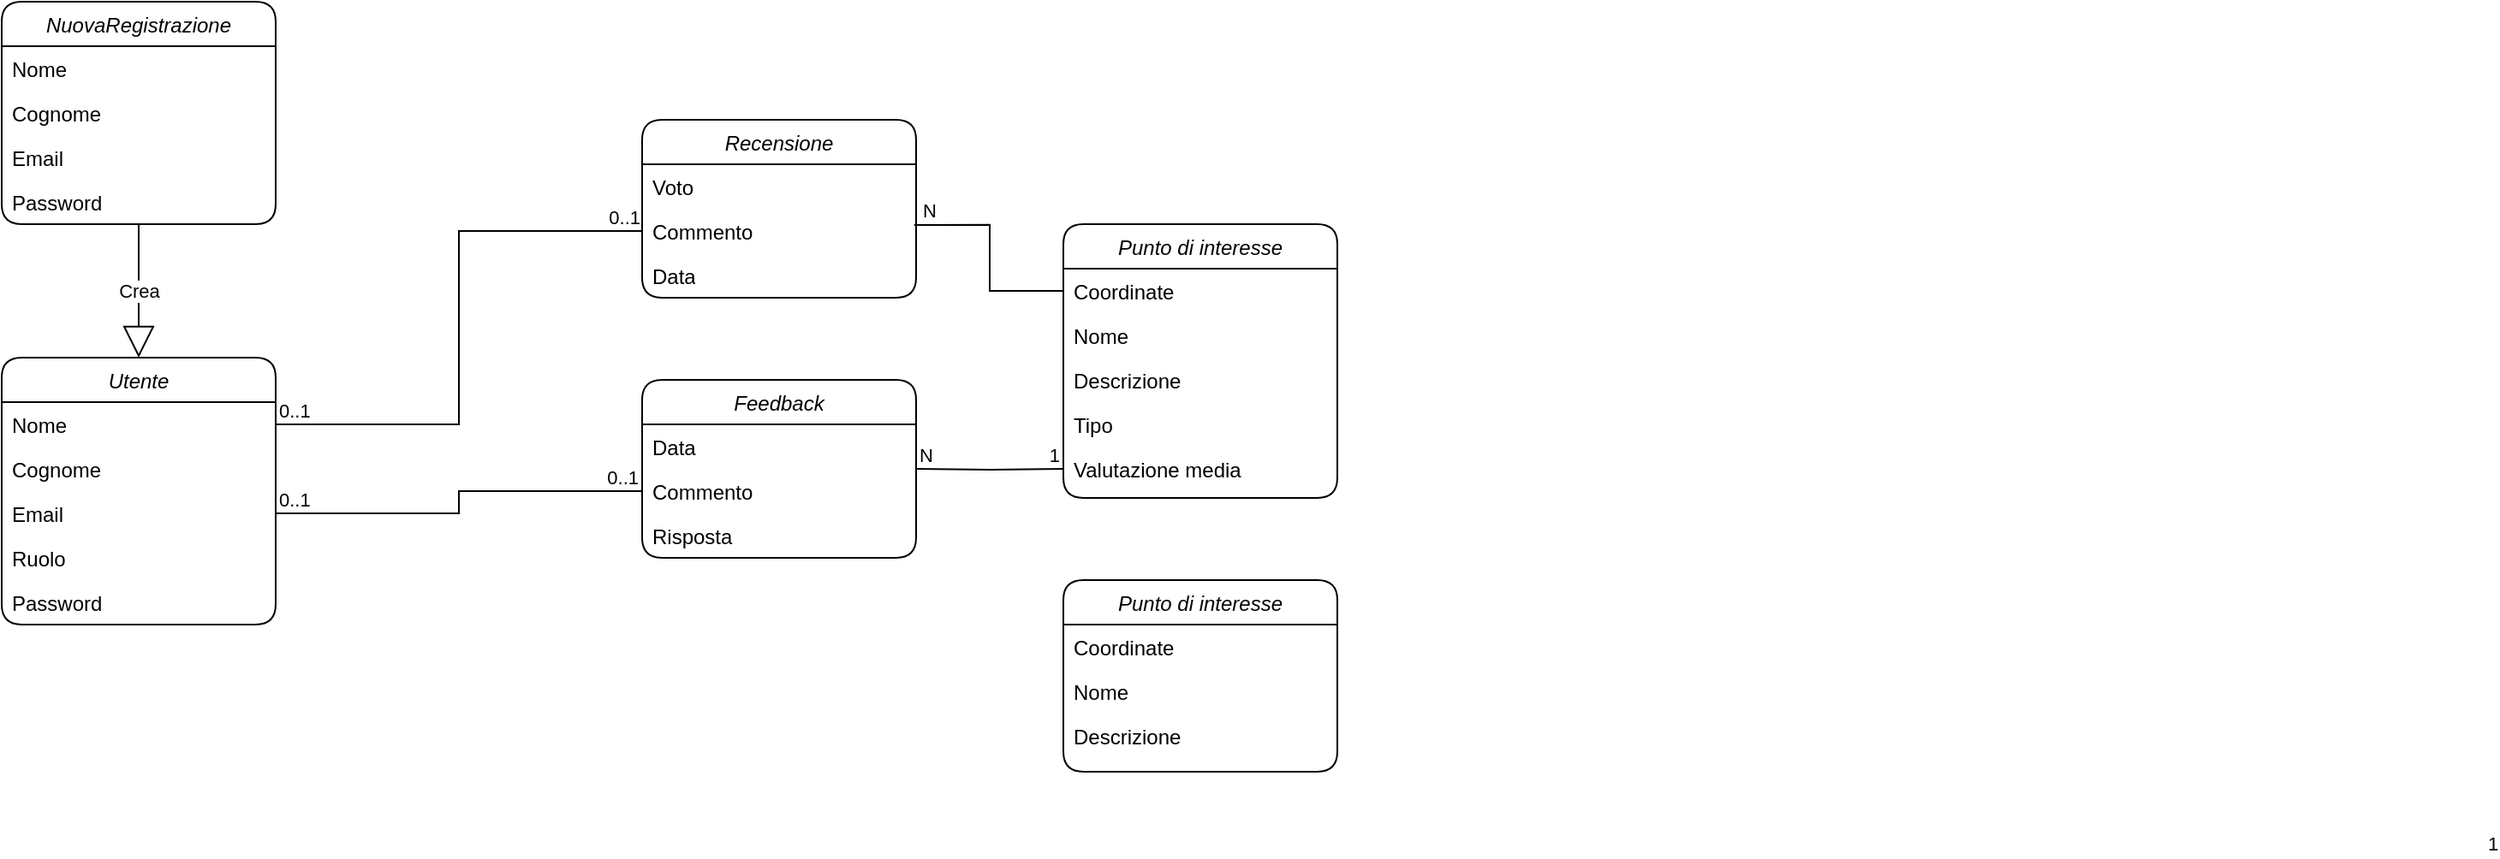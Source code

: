 <mxfile version="26.0.2">
  <diagram id="C5RBs43oDa-KdzZeNtuy" name="Page-1">
    <mxGraphModel dx="988" dy="1711" grid="1" gridSize="10" guides="1" tooltips="1" connect="1" arrows="1" fold="1" page="1" pageScale="1" pageWidth="827" pageHeight="1169" math="0" shadow="0">
      <root>
        <mxCell id="WIyWlLk6GJQsqaUBKTNV-0" />
        <mxCell id="WIyWlLk6GJQsqaUBKTNV-1" parent="WIyWlLk6GJQsqaUBKTNV-0" />
        <mxCell id="zkfFHV4jXpPFQw0GAbJ--0" value="Utente" style="swimlane;fontStyle=2;align=center;verticalAlign=top;childLayout=stackLayout;horizontal=1;startSize=26;horizontalStack=0;resizeParent=1;resizeLast=0;collapsible=1;marginBottom=0;rounded=1;shadow=0;strokeWidth=1;glass=0;swimlaneLine=1;" parent="WIyWlLk6GJQsqaUBKTNV-1" vertex="1">
          <mxGeometry x="40" y="118" width="160" height="156" as="geometry">
            <mxRectangle x="230" y="140" width="160" height="26" as="alternateBounds" />
          </mxGeometry>
        </mxCell>
        <mxCell id="zkfFHV4jXpPFQw0GAbJ--1" value="Nome" style="text;align=left;verticalAlign=top;spacingLeft=4;spacingRight=4;overflow=hidden;rotatable=0;points=[[0,0.5],[1,0.5]];portConstraint=eastwest;" parent="zkfFHV4jXpPFQw0GAbJ--0" vertex="1">
          <mxGeometry y="26" width="160" height="26" as="geometry" />
        </mxCell>
        <mxCell id="zkfFHV4jXpPFQw0GAbJ--2" value="Cognome" style="text;align=left;verticalAlign=top;spacingLeft=4;spacingRight=4;overflow=hidden;rotatable=0;points=[[0,0.5],[1,0.5]];portConstraint=eastwest;rounded=0;shadow=0;html=0;" parent="zkfFHV4jXpPFQw0GAbJ--0" vertex="1">
          <mxGeometry y="52" width="160" height="26" as="geometry" />
        </mxCell>
        <mxCell id="zkfFHV4jXpPFQw0GAbJ--3" value="Email" style="text;align=left;verticalAlign=top;spacingLeft=4;spacingRight=4;overflow=hidden;rotatable=0;points=[[0,0.5],[1,0.5]];portConstraint=eastwest;rounded=0;shadow=0;html=0;" parent="zkfFHV4jXpPFQw0GAbJ--0" vertex="1">
          <mxGeometry y="78" width="160" height="26" as="geometry" />
        </mxCell>
        <mxCell id="IHrfx9qahFb3z8Zhkl-v-51" value="Ruolo" style="text;strokeColor=none;fillColor=none;align=left;verticalAlign=top;spacingLeft=4;spacingRight=4;overflow=hidden;rotatable=0;points=[[0,0.5],[1,0.5]];portConstraint=eastwest;whiteSpace=wrap;html=1;" vertex="1" parent="zkfFHV4jXpPFQw0GAbJ--0">
          <mxGeometry y="104" width="160" height="26" as="geometry" />
        </mxCell>
        <mxCell id="IHrfx9qahFb3z8Zhkl-v-5" value="Password" style="text;strokeColor=none;fillColor=none;align=left;verticalAlign=top;spacingLeft=4;spacingRight=4;overflow=hidden;rotatable=0;points=[[0,0.5],[1,0.5]];portConstraint=eastwest;whiteSpace=wrap;html=1;" vertex="1" parent="zkfFHV4jXpPFQw0GAbJ--0">
          <mxGeometry y="130" width="160" height="26" as="geometry" />
        </mxCell>
        <mxCell id="IHrfx9qahFb3z8Zhkl-v-7" value="NuovaRegistrazione" style="swimlane;fontStyle=2;align=center;verticalAlign=top;childLayout=stackLayout;horizontal=1;startSize=26;horizontalStack=0;resizeParent=1;resizeLast=0;collapsible=1;marginBottom=0;rounded=1;shadow=0;strokeWidth=1;glass=0;swimlaneLine=1;" vertex="1" parent="WIyWlLk6GJQsqaUBKTNV-1">
          <mxGeometry x="40" y="-90" width="160" height="130" as="geometry">
            <mxRectangle x="230" y="140" width="160" height="26" as="alternateBounds" />
          </mxGeometry>
        </mxCell>
        <mxCell id="IHrfx9qahFb3z8Zhkl-v-8" value="Nome" style="text;align=left;verticalAlign=top;spacingLeft=4;spacingRight=4;overflow=hidden;rotatable=0;points=[[0,0.5],[1,0.5]];portConstraint=eastwest;" vertex="1" parent="IHrfx9qahFb3z8Zhkl-v-7">
          <mxGeometry y="26" width="160" height="26" as="geometry" />
        </mxCell>
        <mxCell id="IHrfx9qahFb3z8Zhkl-v-9" value="Cognome" style="text;align=left;verticalAlign=top;spacingLeft=4;spacingRight=4;overflow=hidden;rotatable=0;points=[[0,0.5],[1,0.5]];portConstraint=eastwest;rounded=0;shadow=0;html=0;" vertex="1" parent="IHrfx9qahFb3z8Zhkl-v-7">
          <mxGeometry y="52" width="160" height="26" as="geometry" />
        </mxCell>
        <mxCell id="IHrfx9qahFb3z8Zhkl-v-10" value="Email" style="text;align=left;verticalAlign=top;spacingLeft=4;spacingRight=4;overflow=hidden;rotatable=0;points=[[0,0.5],[1,0.5]];portConstraint=eastwest;rounded=0;shadow=0;html=0;" vertex="1" parent="IHrfx9qahFb3z8Zhkl-v-7">
          <mxGeometry y="78" width="160" height="26" as="geometry" />
        </mxCell>
        <mxCell id="IHrfx9qahFb3z8Zhkl-v-11" value="Password" style="text;strokeColor=none;fillColor=none;align=left;verticalAlign=top;spacingLeft=4;spacingRight=4;overflow=hidden;rotatable=0;points=[[0,0.5],[1,0.5]];portConstraint=eastwest;whiteSpace=wrap;html=1;" vertex="1" parent="IHrfx9qahFb3z8Zhkl-v-7">
          <mxGeometry y="104" width="160" height="26" as="geometry" />
        </mxCell>
        <mxCell id="IHrfx9qahFb3z8Zhkl-v-12" value="Crea" style="endArrow=block;endSize=16;endFill=0;html=1;rounded=0;entryX=0.5;entryY=0;entryDx=0;entryDy=0;exitX=0.5;exitY=1;exitDx=0;exitDy=0;" edge="1" parent="WIyWlLk6GJQsqaUBKTNV-1" source="IHrfx9qahFb3z8Zhkl-v-7" target="zkfFHV4jXpPFQw0GAbJ--0">
          <mxGeometry width="160" relative="1" as="geometry">
            <mxPoint x="70" y="90" as="sourcePoint" />
            <mxPoint x="230" y="90" as="targetPoint" />
          </mxGeometry>
        </mxCell>
        <mxCell id="IHrfx9qahFb3z8Zhkl-v-13" value="Punto di interesse" style="swimlane;fontStyle=2;align=center;verticalAlign=top;childLayout=stackLayout;horizontal=1;startSize=26;horizontalStack=0;resizeParent=1;resizeLast=0;collapsible=1;marginBottom=0;rounded=1;shadow=0;strokeWidth=1;glass=0;swimlaneLine=1;" vertex="1" parent="WIyWlLk6GJQsqaUBKTNV-1">
          <mxGeometry x="660" y="40" width="160" height="160" as="geometry">
            <mxRectangle x="470" y="30" width="160" height="26" as="alternateBounds" />
          </mxGeometry>
        </mxCell>
        <mxCell id="IHrfx9qahFb3z8Zhkl-v-14" value="Coordinate" style="text;align=left;verticalAlign=top;spacingLeft=4;spacingRight=4;overflow=hidden;rotatable=0;points=[[0,0.5],[1,0.5]];portConstraint=eastwest;" vertex="1" parent="IHrfx9qahFb3z8Zhkl-v-13">
          <mxGeometry y="26" width="160" height="26" as="geometry" />
        </mxCell>
        <mxCell id="IHrfx9qahFb3z8Zhkl-v-15" value="Nome" style="text;align=left;verticalAlign=top;spacingLeft=4;spacingRight=4;overflow=hidden;rotatable=0;points=[[0,0.5],[1,0.5]];portConstraint=eastwest;rounded=0;shadow=0;html=0;" vertex="1" parent="IHrfx9qahFb3z8Zhkl-v-13">
          <mxGeometry y="52" width="160" height="26" as="geometry" />
        </mxCell>
        <mxCell id="IHrfx9qahFb3z8Zhkl-v-16" value="Descrizione" style="text;align=left;verticalAlign=top;spacingLeft=4;spacingRight=4;overflow=hidden;rotatable=0;points=[[0,0.5],[1,0.5]];portConstraint=eastwest;rounded=0;shadow=0;html=0;" vertex="1" parent="IHrfx9qahFb3z8Zhkl-v-13">
          <mxGeometry y="78" width="160" height="26" as="geometry" />
        </mxCell>
        <mxCell id="IHrfx9qahFb3z8Zhkl-v-18" value="Tipo" style="text;strokeColor=none;fillColor=none;align=left;verticalAlign=top;spacingLeft=4;spacingRight=4;overflow=hidden;rotatable=0;points=[[0,0.5],[1,0.5]];portConstraint=eastwest;whiteSpace=wrap;html=1;" vertex="1" parent="IHrfx9qahFb3z8Zhkl-v-13">
          <mxGeometry y="104" width="160" height="26" as="geometry" />
        </mxCell>
        <mxCell id="IHrfx9qahFb3z8Zhkl-v-19" value="Valutazione media" style="text;strokeColor=none;fillColor=none;align=left;verticalAlign=top;spacingLeft=4;spacingRight=4;overflow=hidden;rotatable=0;points=[[0,0.5],[1,0.5]];portConstraint=eastwest;whiteSpace=wrap;html=1;" vertex="1" parent="IHrfx9qahFb3z8Zhkl-v-13">
          <mxGeometry y="130" width="160" height="26" as="geometry" />
        </mxCell>
        <mxCell id="IHrfx9qahFb3z8Zhkl-v-28" value="Feedback" style="swimlane;fontStyle=2;align=center;verticalAlign=top;childLayout=stackLayout;horizontal=1;startSize=26;horizontalStack=0;resizeParent=1;resizeLast=0;collapsible=1;marginBottom=0;rounded=1;shadow=0;strokeWidth=1;glass=0;swimlaneLine=1;" vertex="1" parent="WIyWlLk6GJQsqaUBKTNV-1">
          <mxGeometry x="414" y="131" width="160" height="104" as="geometry">
            <mxRectangle x="470" y="30" width="160" height="26" as="alternateBounds" />
          </mxGeometry>
        </mxCell>
        <mxCell id="IHrfx9qahFb3z8Zhkl-v-35" value="" style="endArrow=none;html=1;edgeStyle=orthogonalEdgeStyle;rounded=0;entryX=0;entryY=0.5;entryDx=0;entryDy=0;" edge="1" parent="IHrfx9qahFb3z8Zhkl-v-28" target="IHrfx9qahFb3z8Zhkl-v-19">
          <mxGeometry relative="1" as="geometry">
            <mxPoint x="160" y="52" as="sourcePoint" />
            <mxPoint x="286" y="50" as="targetPoint" />
          </mxGeometry>
        </mxCell>
        <mxCell id="IHrfx9qahFb3z8Zhkl-v-36" value="N" style="edgeLabel;resizable=0;html=1;align=left;verticalAlign=bottom;" connectable="0" vertex="1" parent="IHrfx9qahFb3z8Zhkl-v-35">
          <mxGeometry x="-1" relative="1" as="geometry" />
        </mxCell>
        <mxCell id="IHrfx9qahFb3z8Zhkl-v-37" value="1" style="edgeLabel;resizable=0;html=1;align=right;verticalAlign=bottom;" connectable="0" vertex="1" parent="IHrfx9qahFb3z8Zhkl-v-35">
          <mxGeometry x="1" relative="1" as="geometry">
            <mxPoint x="-1" as="offset" />
          </mxGeometry>
        </mxCell>
        <mxCell id="IHrfx9qahFb3z8Zhkl-v-29" value="Data" style="text;align=left;verticalAlign=top;spacingLeft=4;spacingRight=4;overflow=hidden;rotatable=0;points=[[0,0.5],[1,0.5]];portConstraint=eastwest;rounded=0;shadow=0;html=0;" vertex="1" parent="IHrfx9qahFb3z8Zhkl-v-28">
          <mxGeometry y="26" width="160" height="26" as="geometry" />
        </mxCell>
        <mxCell id="IHrfx9qahFb3z8Zhkl-v-30" value="Commento" style="text;align=left;verticalAlign=top;spacingLeft=4;spacingRight=4;overflow=hidden;rotatable=0;points=[[0,0.5],[1,0.5]];portConstraint=eastwest;rounded=0;shadow=0;html=0;" vertex="1" parent="IHrfx9qahFb3z8Zhkl-v-28">
          <mxGeometry y="52" width="160" height="26" as="geometry" />
        </mxCell>
        <mxCell id="IHrfx9qahFb3z8Zhkl-v-31" value="Risposta" style="text;strokeColor=none;fillColor=none;align=left;verticalAlign=top;spacingLeft=4;spacingRight=4;overflow=hidden;rotatable=0;points=[[0,0.5],[1,0.5]];portConstraint=eastwest;whiteSpace=wrap;html=1;" vertex="1" parent="IHrfx9qahFb3z8Zhkl-v-28">
          <mxGeometry y="78" width="160" height="26" as="geometry" />
        </mxCell>
        <mxCell id="IHrfx9qahFb3z8Zhkl-v-32" value="" style="endArrow=none;html=1;edgeStyle=orthogonalEdgeStyle;rounded=0;exitX=0;exitY=0.5;exitDx=0;exitDy=0;entryX=0.993;entryY=0.363;entryDx=0;entryDy=0;entryPerimeter=0;" edge="1" parent="WIyWlLk6GJQsqaUBKTNV-1" source="IHrfx9qahFb3z8Zhkl-v-14" target="IHrfx9qahFb3z8Zhkl-v-24">
          <mxGeometry relative="1" as="geometry">
            <mxPoint x="574" y="69.0" as="sourcePoint" />
            <mxPoint x="590" y="50" as="targetPoint" />
          </mxGeometry>
        </mxCell>
        <mxCell id="IHrfx9qahFb3z8Zhkl-v-33" value="1" style="edgeLabel;resizable=0;html=1;align=left;verticalAlign=bottom;" connectable="0" vertex="1" parent="IHrfx9qahFb3z8Zhkl-v-32">
          <mxGeometry x="-1" relative="1" as="geometry">
            <mxPoint x="830" y="331" as="offset" />
          </mxGeometry>
        </mxCell>
        <mxCell id="IHrfx9qahFb3z8Zhkl-v-34" value="N" style="edgeLabel;resizable=0;html=1;align=right;verticalAlign=bottom;" connectable="0" vertex="1" parent="IHrfx9qahFb3z8Zhkl-v-32">
          <mxGeometry x="1" relative="1" as="geometry">
            <mxPoint x="13" as="offset" />
          </mxGeometry>
        </mxCell>
        <mxCell id="IHrfx9qahFb3z8Zhkl-v-21" value="Recensione" style="swimlane;fontStyle=2;align=center;verticalAlign=top;childLayout=stackLayout;horizontal=1;startSize=26;horizontalStack=0;resizeParent=1;resizeLast=0;collapsible=1;marginBottom=0;rounded=1;shadow=0;strokeWidth=1;glass=0;swimlaneLine=1;" vertex="1" parent="WIyWlLk6GJQsqaUBKTNV-1">
          <mxGeometry x="414" y="-21" width="160" height="104" as="geometry">
            <mxRectangle x="470" y="30" width="160" height="26" as="alternateBounds" />
          </mxGeometry>
        </mxCell>
        <mxCell id="IHrfx9qahFb3z8Zhkl-v-23" value="Voto" style="text;align=left;verticalAlign=top;spacingLeft=4;spacingRight=4;overflow=hidden;rotatable=0;points=[[0,0.5],[1,0.5]];portConstraint=eastwest;rounded=0;shadow=0;html=0;" vertex="1" parent="IHrfx9qahFb3z8Zhkl-v-21">
          <mxGeometry y="26" width="160" height="26" as="geometry" />
        </mxCell>
        <mxCell id="IHrfx9qahFb3z8Zhkl-v-24" value="Commento" style="text;align=left;verticalAlign=top;spacingLeft=4;spacingRight=4;overflow=hidden;rotatable=0;points=[[0,0.5],[1,0.5]];portConstraint=eastwest;rounded=0;shadow=0;html=0;" vertex="1" parent="IHrfx9qahFb3z8Zhkl-v-21">
          <mxGeometry y="52" width="160" height="26" as="geometry" />
        </mxCell>
        <mxCell id="IHrfx9qahFb3z8Zhkl-v-25" value="Data" style="text;strokeColor=none;fillColor=none;align=left;verticalAlign=top;spacingLeft=4;spacingRight=4;overflow=hidden;rotatable=0;points=[[0,0.5],[1,0.5]];portConstraint=eastwest;whiteSpace=wrap;html=1;" vertex="1" parent="IHrfx9qahFb3z8Zhkl-v-21">
          <mxGeometry y="78" width="160" height="26" as="geometry" />
        </mxCell>
        <mxCell id="IHrfx9qahFb3z8Zhkl-v-38" value="" style="endArrow=none;html=1;edgeStyle=orthogonalEdgeStyle;rounded=0;entryX=0;entryY=0.5;entryDx=0;entryDy=0;exitX=1;exitY=0.5;exitDx=0;exitDy=0;" edge="1" parent="WIyWlLk6GJQsqaUBKTNV-1" source="zkfFHV4jXpPFQw0GAbJ--1" target="IHrfx9qahFb3z8Zhkl-v-24">
          <mxGeometry relative="1" as="geometry">
            <mxPoint x="230" y="80" as="sourcePoint" />
            <mxPoint x="390" y="80" as="targetPoint" />
          </mxGeometry>
        </mxCell>
        <mxCell id="IHrfx9qahFb3z8Zhkl-v-39" value="0..1" style="edgeLabel;resizable=0;html=1;align=left;verticalAlign=bottom;" connectable="0" vertex="1" parent="IHrfx9qahFb3z8Zhkl-v-38">
          <mxGeometry x="-1" relative="1" as="geometry" />
        </mxCell>
        <mxCell id="IHrfx9qahFb3z8Zhkl-v-40" value="0..1" style="edgeLabel;resizable=0;html=1;align=right;verticalAlign=bottom;" connectable="0" vertex="1" parent="IHrfx9qahFb3z8Zhkl-v-38">
          <mxGeometry x="1" relative="1" as="geometry">
            <mxPoint x="-1" as="offset" />
          </mxGeometry>
        </mxCell>
        <mxCell id="IHrfx9qahFb3z8Zhkl-v-41" value="" style="endArrow=none;html=1;edgeStyle=orthogonalEdgeStyle;rounded=0;entryX=0;entryY=0.5;entryDx=0;entryDy=0;exitX=1;exitY=0.5;exitDx=0;exitDy=0;" edge="1" parent="WIyWlLk6GJQsqaUBKTNV-1" source="zkfFHV4jXpPFQw0GAbJ--3" target="IHrfx9qahFb3z8Zhkl-v-30">
          <mxGeometry relative="1" as="geometry">
            <mxPoint x="220" y="200" as="sourcePoint" />
            <mxPoint x="380" y="200" as="targetPoint" />
          </mxGeometry>
        </mxCell>
        <mxCell id="IHrfx9qahFb3z8Zhkl-v-42" value="0..1" style="edgeLabel;resizable=0;html=1;align=left;verticalAlign=bottom;" connectable="0" vertex="1" parent="IHrfx9qahFb3z8Zhkl-v-41">
          <mxGeometry x="-1" relative="1" as="geometry" />
        </mxCell>
        <mxCell id="IHrfx9qahFb3z8Zhkl-v-43" value="0..1" style="edgeLabel;resizable=0;html=1;align=right;verticalAlign=bottom;" connectable="0" vertex="1" parent="IHrfx9qahFb3z8Zhkl-v-41">
          <mxGeometry x="1" relative="1" as="geometry">
            <mxPoint x="-2" as="offset" />
          </mxGeometry>
        </mxCell>
        <mxCell id="IHrfx9qahFb3z8Zhkl-v-44" value="Punto di interesse" style="swimlane;fontStyle=2;align=center;verticalAlign=top;childLayout=stackLayout;horizontal=1;startSize=26;horizontalStack=0;resizeParent=1;resizeLast=0;collapsible=1;marginBottom=0;rounded=1;shadow=0;strokeWidth=1;glass=0;swimlaneLine=1;" vertex="1" parent="WIyWlLk6GJQsqaUBKTNV-1">
          <mxGeometry x="660" y="248" width="160" height="112" as="geometry">
            <mxRectangle x="470" y="30" width="160" height="26" as="alternateBounds" />
          </mxGeometry>
        </mxCell>
        <mxCell id="IHrfx9qahFb3z8Zhkl-v-45" value="Coordinate" style="text;align=left;verticalAlign=top;spacingLeft=4;spacingRight=4;overflow=hidden;rotatable=0;points=[[0,0.5],[1,0.5]];portConstraint=eastwest;" vertex="1" parent="IHrfx9qahFb3z8Zhkl-v-44">
          <mxGeometry y="26" width="160" height="26" as="geometry" />
        </mxCell>
        <mxCell id="IHrfx9qahFb3z8Zhkl-v-46" value="Nome" style="text;align=left;verticalAlign=top;spacingLeft=4;spacingRight=4;overflow=hidden;rotatable=0;points=[[0,0.5],[1,0.5]];portConstraint=eastwest;rounded=0;shadow=0;html=0;" vertex="1" parent="IHrfx9qahFb3z8Zhkl-v-44">
          <mxGeometry y="52" width="160" height="26" as="geometry" />
        </mxCell>
        <mxCell id="IHrfx9qahFb3z8Zhkl-v-47" value="Descrizione" style="text;align=left;verticalAlign=top;spacingLeft=4;spacingRight=4;overflow=hidden;rotatable=0;points=[[0,0.5],[1,0.5]];portConstraint=eastwest;rounded=0;shadow=0;html=0;" vertex="1" parent="IHrfx9qahFb3z8Zhkl-v-44">
          <mxGeometry y="78" width="160" height="26" as="geometry" />
        </mxCell>
      </root>
    </mxGraphModel>
  </diagram>
</mxfile>
